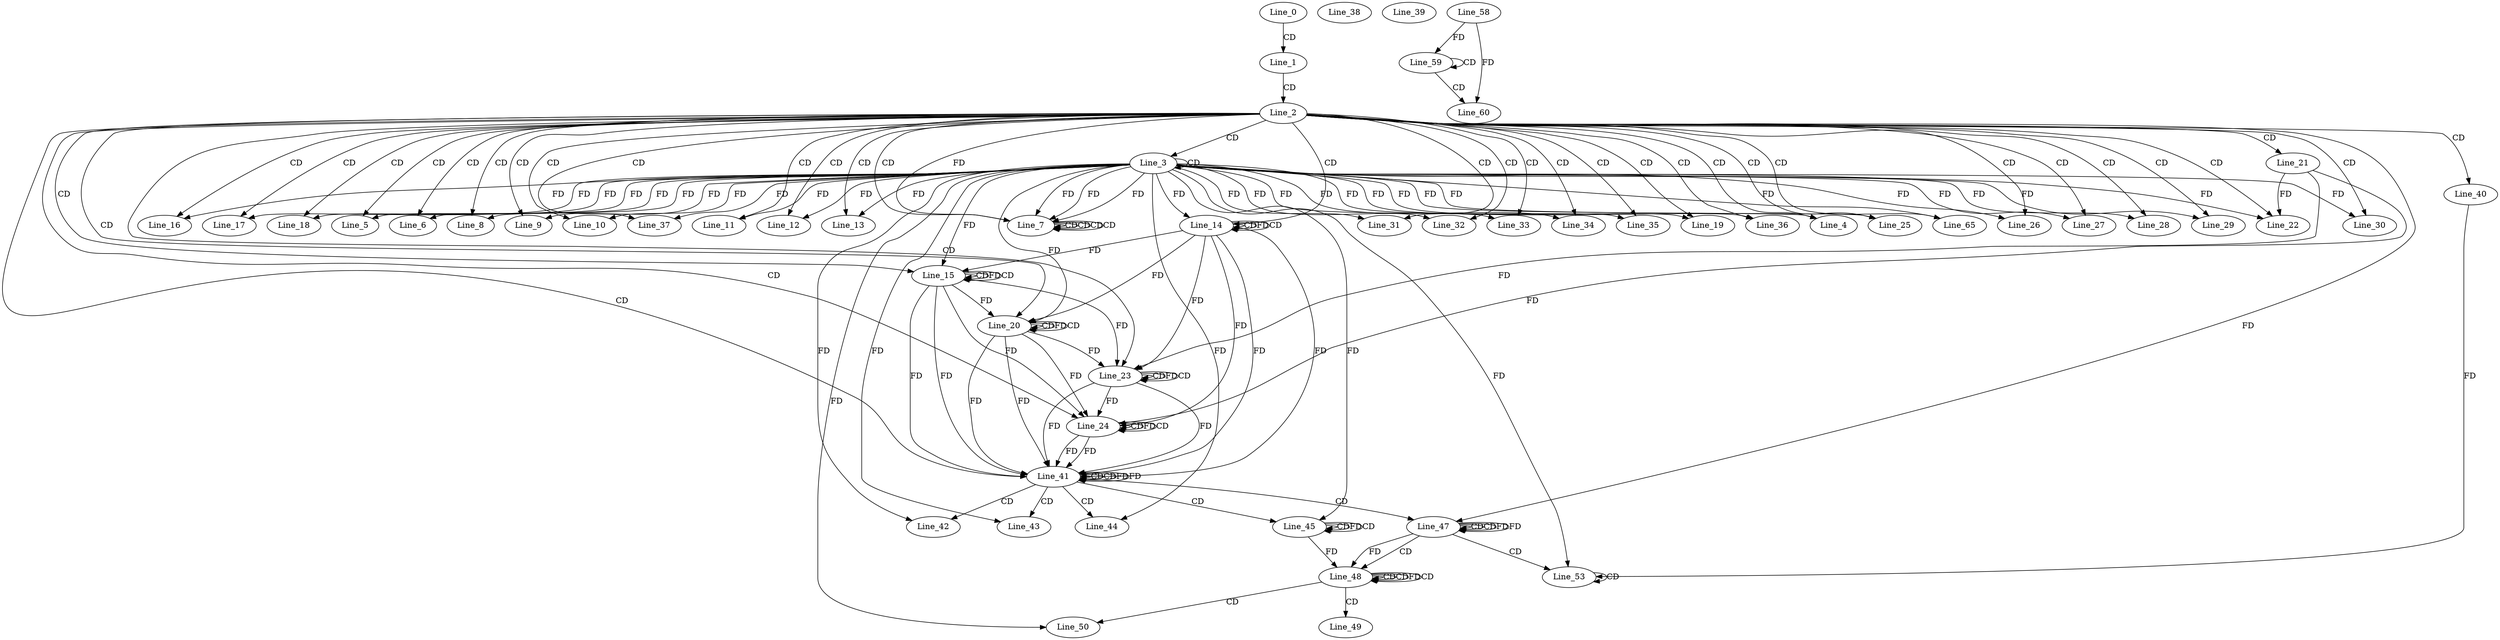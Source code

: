 digraph G {
  Line_0;
  Line_1;
  Line_2;
  Line_3;
  Line_3;
  Line_4;
  Line_5;
  Line_6;
  Line_7;
  Line_7;
  Line_7;
  Line_7;
  Line_7;
  Line_8;
  Line_9;
  Line_10;
  Line_11;
  Line_12;
  Line_13;
  Line_14;
  Line_14;
  Line_14;
  Line_14;
  Line_15;
  Line_15;
  Line_15;
  Line_15;
  Line_16;
  Line_17;
  Line_18;
  Line_19;
  Line_20;
  Line_20;
  Line_20;
  Line_20;
  Line_21;
  Line_22;
  Line_23;
  Line_23;
  Line_23;
  Line_23;
  Line_24;
  Line_24;
  Line_24;
  Line_24;
  Line_25;
  Line_26;
  Line_27;
  Line_28;
  Line_29;
  Line_30;
  Line_31;
  Line_32;
  Line_33;
  Line_34;
  Line_35;
  Line_36;
  Line_37;
  Line_38;
  Line_39;
  Line_40;
  Line_41;
  Line_41;
  Line_41;
  Line_42;
  Line_43;
  Line_44;
  Line_45;
  Line_45;
  Line_45;
  Line_45;
  Line_47;
  Line_47;
  Line_47;
  Line_48;
  Line_48;
  Line_48;
  Line_48;
  Line_49;
  Line_50;
  Line_53;
  Line_53;
  Line_59;
  Line_59;
  Line_58;
  Line_60;
  Line_60;
  Line_65;
  Line_0 -> Line_1 [ label="CD" ];
  Line_1 -> Line_2 [ label="CD" ];
  Line_2 -> Line_3 [ label="CD" ];
  Line_3 -> Line_3 [ label="CD" ];
  Line_2 -> Line_4 [ label="CD" ];
  Line_3 -> Line_4 [ label="FD" ];
  Line_2 -> Line_5 [ label="CD" ];
  Line_3 -> Line_5 [ label="FD" ];
  Line_2 -> Line_6 [ label="CD" ];
  Line_3 -> Line_6 [ label="FD" ];
  Line_2 -> Line_7 [ label="CD" ];
  Line_7 -> Line_7 [ label="CD" ];
  Line_3 -> Line_7 [ label="FD" ];
  Line_7 -> Line_7 [ label="CD" ];
  Line_2 -> Line_7 [ label="FD" ];
  Line_7 -> Line_7 [ label="CD" ];
  Line_3 -> Line_7 [ label="FD" ];
  Line_7 -> Line_7 [ label="CD" ];
  Line_3 -> Line_7 [ label="FD" ];
  Line_2 -> Line_8 [ label="CD" ];
  Line_3 -> Line_8 [ label="FD" ];
  Line_2 -> Line_9 [ label="CD" ];
  Line_3 -> Line_9 [ label="FD" ];
  Line_2 -> Line_10 [ label="CD" ];
  Line_3 -> Line_10 [ label="FD" ];
  Line_2 -> Line_11 [ label="CD" ];
  Line_3 -> Line_11 [ label="FD" ];
  Line_2 -> Line_12 [ label="CD" ];
  Line_3 -> Line_12 [ label="FD" ];
  Line_2 -> Line_13 [ label="CD" ];
  Line_3 -> Line_13 [ label="FD" ];
  Line_2 -> Line_14 [ label="CD" ];
  Line_14 -> Line_14 [ label="CD" ];
  Line_14 -> Line_14 [ label="FD" ];
  Line_14 -> Line_14 [ label="CD" ];
  Line_3 -> Line_14 [ label="FD" ];
  Line_2 -> Line_15 [ label="CD" ];
  Line_15 -> Line_15 [ label="CD" ];
  Line_14 -> Line_15 [ label="FD" ];
  Line_15 -> Line_15 [ label="FD" ];
  Line_15 -> Line_15 [ label="CD" ];
  Line_3 -> Line_15 [ label="FD" ];
  Line_2 -> Line_16 [ label="CD" ];
  Line_3 -> Line_16 [ label="FD" ];
  Line_2 -> Line_17 [ label="CD" ];
  Line_3 -> Line_17 [ label="FD" ];
  Line_2 -> Line_18 [ label="CD" ];
  Line_3 -> Line_18 [ label="FD" ];
  Line_2 -> Line_19 [ label="CD" ];
  Line_3 -> Line_19 [ label="FD" ];
  Line_2 -> Line_20 [ label="CD" ];
  Line_20 -> Line_20 [ label="CD" ];
  Line_15 -> Line_20 [ label="FD" ];
  Line_14 -> Line_20 [ label="FD" ];
  Line_20 -> Line_20 [ label="FD" ];
  Line_20 -> Line_20 [ label="CD" ];
  Line_3 -> Line_20 [ label="FD" ];
  Line_2 -> Line_21 [ label="CD" ];
  Line_2 -> Line_22 [ label="CD" ];
  Line_3 -> Line_22 [ label="FD" ];
  Line_21 -> Line_22 [ label="FD" ];
  Line_2 -> Line_23 [ label="CD" ];
  Line_23 -> Line_23 [ label="CD" ];
  Line_20 -> Line_23 [ label="FD" ];
  Line_15 -> Line_23 [ label="FD" ];
  Line_14 -> Line_23 [ label="FD" ];
  Line_21 -> Line_23 [ label="FD" ];
  Line_23 -> Line_23 [ label="FD" ];
  Line_23 -> Line_23 [ label="CD" ];
  Line_2 -> Line_24 [ label="CD" ];
  Line_24 -> Line_24 [ label="CD" ];
  Line_23 -> Line_24 [ label="FD" ];
  Line_20 -> Line_24 [ label="FD" ];
  Line_15 -> Line_24 [ label="FD" ];
  Line_14 -> Line_24 [ label="FD" ];
  Line_21 -> Line_24 [ label="FD" ];
  Line_24 -> Line_24 [ label="FD" ];
  Line_24 -> Line_24 [ label="CD" ];
  Line_2 -> Line_25 [ label="CD" ];
  Line_3 -> Line_25 [ label="FD" ];
  Line_2 -> Line_26 [ label="CD" ];
  Line_3 -> Line_26 [ label="FD" ];
  Line_2 -> Line_27 [ label="CD" ];
  Line_3 -> Line_27 [ label="FD" ];
  Line_2 -> Line_28 [ label="CD" ];
  Line_3 -> Line_28 [ label="FD" ];
  Line_2 -> Line_29 [ label="CD" ];
  Line_3 -> Line_29 [ label="FD" ];
  Line_2 -> Line_30 [ label="CD" ];
  Line_3 -> Line_30 [ label="FD" ];
  Line_2 -> Line_31 [ label="CD" ];
  Line_3 -> Line_31 [ label="FD" ];
  Line_2 -> Line_32 [ label="CD" ];
  Line_3 -> Line_32 [ label="FD" ];
  Line_2 -> Line_33 [ label="CD" ];
  Line_3 -> Line_33 [ label="FD" ];
  Line_2 -> Line_34 [ label="CD" ];
  Line_3 -> Line_34 [ label="FD" ];
  Line_2 -> Line_35 [ label="CD" ];
  Line_3 -> Line_35 [ label="FD" ];
  Line_2 -> Line_36 [ label="CD" ];
  Line_3 -> Line_36 [ label="FD" ];
  Line_2 -> Line_37 [ label="CD" ];
  Line_3 -> Line_37 [ label="FD" ];
  Line_2 -> Line_40 [ label="CD" ];
  Line_2 -> Line_41 [ label="CD" ];
  Line_41 -> Line_41 [ label="CD" ];
  Line_24 -> Line_41 [ label="FD" ];
  Line_23 -> Line_41 [ label="FD" ];
  Line_20 -> Line_41 [ label="FD" ];
  Line_15 -> Line_41 [ label="FD" ];
  Line_14 -> Line_41 [ label="FD" ];
  Line_41 -> Line_41 [ label="CD" ];
  Line_41 -> Line_41 [ label="FD" ];
  Line_24 -> Line_41 [ label="FD" ];
  Line_23 -> Line_41 [ label="FD" ];
  Line_20 -> Line_41 [ label="FD" ];
  Line_15 -> Line_41 [ label="FD" ];
  Line_14 -> Line_41 [ label="FD" ];
  Line_41 -> Line_42 [ label="CD" ];
  Line_3 -> Line_42 [ label="FD" ];
  Line_41 -> Line_43 [ label="CD" ];
  Line_3 -> Line_43 [ label="FD" ];
  Line_41 -> Line_44 [ label="CD" ];
  Line_3 -> Line_44 [ label="FD" ];
  Line_41 -> Line_45 [ label="CD" ];
  Line_45 -> Line_45 [ label="CD" ];
  Line_45 -> Line_45 [ label="FD" ];
  Line_45 -> Line_45 [ label="CD" ];
  Line_3 -> Line_45 [ label="FD" ];
  Line_41 -> Line_47 [ label="CD" ];
  Line_47 -> Line_47 [ label="CD" ];
  Line_2 -> Line_47 [ label="FD" ];
  Line_47 -> Line_47 [ label="CD" ];
  Line_47 -> Line_47 [ label="FD" ];
  Line_47 -> Line_48 [ label="CD" ];
  Line_48 -> Line_48 [ label="CD" ];
  Line_48 -> Line_48 [ label="CD" ];
  Line_48 -> Line_48 [ label="FD" ];
  Line_45 -> Line_48 [ label="FD" ];
  Line_48 -> Line_48 [ label="CD" ];
  Line_47 -> Line_48 [ label="FD" ];
  Line_48 -> Line_49 [ label="CD" ];
  Line_48 -> Line_50 [ label="CD" ];
  Line_3 -> Line_50 [ label="FD" ];
  Line_47 -> Line_53 [ label="CD" ];
  Line_53 -> Line_53 [ label="CD" ];
  Line_3 -> Line_53 [ label="FD" ];
  Line_40 -> Line_53 [ label="FD" ];
  Line_59 -> Line_59 [ label="CD" ];
  Line_58 -> Line_59 [ label="FD" ];
  Line_59 -> Line_60 [ label="CD" ];
  Line_58 -> Line_60 [ label="FD" ];
  Line_2 -> Line_65 [ label="CD" ];
  Line_3 -> Line_65 [ label="FD" ];
  Line_41 -> Line_41 [ label="FD" ];
  Line_47 -> Line_47 [ label="FD" ];
}
